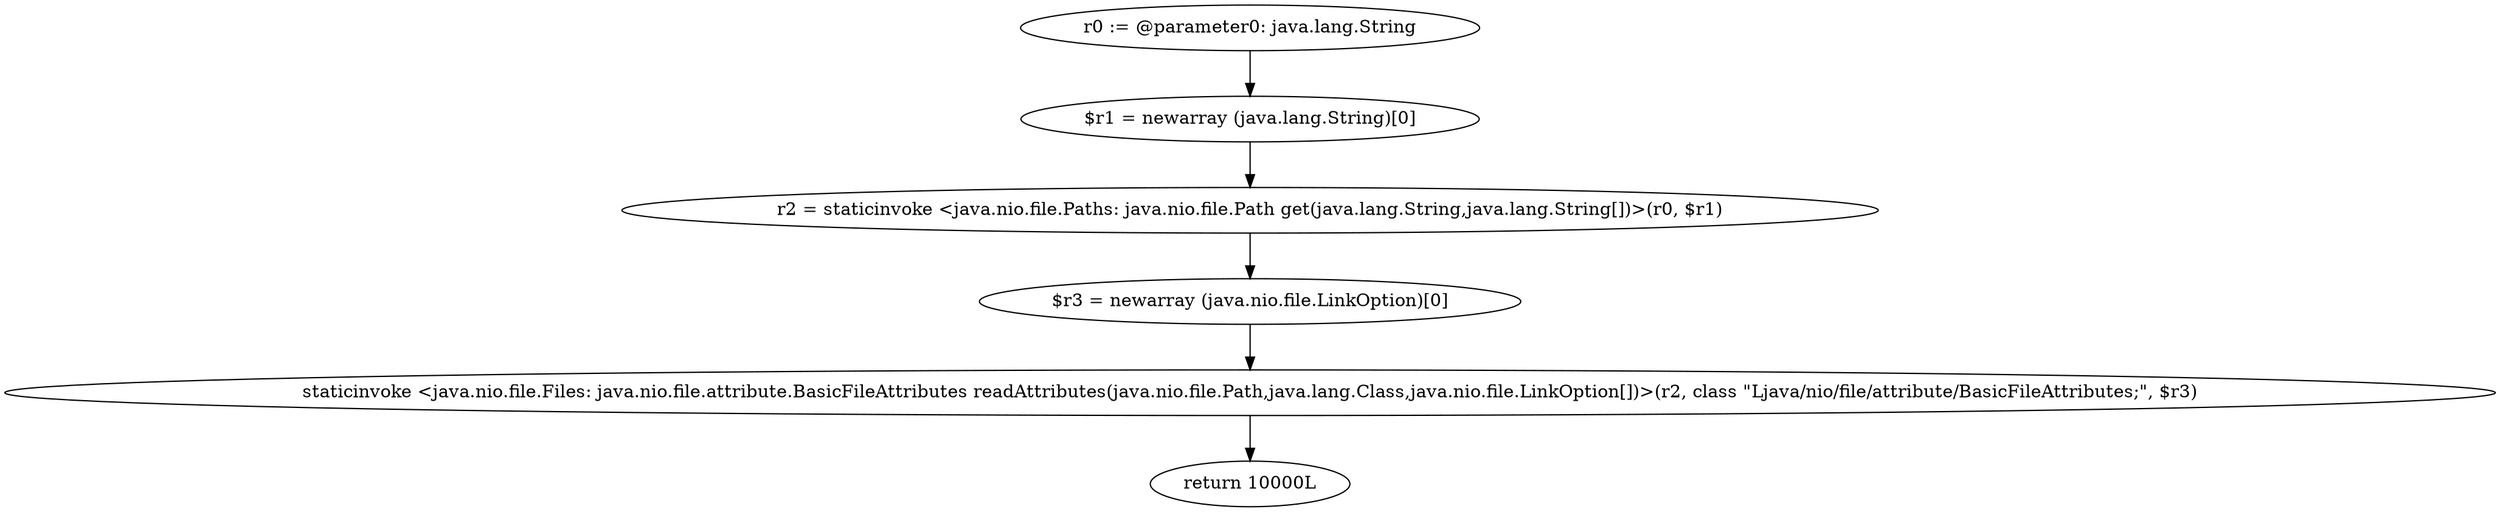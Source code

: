 digraph "unitGraph" {
    "r0 := @parameter0: java.lang.String"
    "$r1 = newarray (java.lang.String)[0]"
    "r2 = staticinvoke <java.nio.file.Paths: java.nio.file.Path get(java.lang.String,java.lang.String[])>(r0, $r1)"
    "$r3 = newarray (java.nio.file.LinkOption)[0]"
    "staticinvoke <java.nio.file.Files: java.nio.file.attribute.BasicFileAttributes readAttributes(java.nio.file.Path,java.lang.Class,java.nio.file.LinkOption[])>(r2, class \"Ljava/nio/file/attribute/BasicFileAttributes;\", $r3)"
    "return 10000L"
    "r0 := @parameter0: java.lang.String"->"$r1 = newarray (java.lang.String)[0]";
    "$r1 = newarray (java.lang.String)[0]"->"r2 = staticinvoke <java.nio.file.Paths: java.nio.file.Path get(java.lang.String,java.lang.String[])>(r0, $r1)";
    "r2 = staticinvoke <java.nio.file.Paths: java.nio.file.Path get(java.lang.String,java.lang.String[])>(r0, $r1)"->"$r3 = newarray (java.nio.file.LinkOption)[0]";
    "$r3 = newarray (java.nio.file.LinkOption)[0]"->"staticinvoke <java.nio.file.Files: java.nio.file.attribute.BasicFileAttributes readAttributes(java.nio.file.Path,java.lang.Class,java.nio.file.LinkOption[])>(r2, class \"Ljava/nio/file/attribute/BasicFileAttributes;\", $r3)";
    "staticinvoke <java.nio.file.Files: java.nio.file.attribute.BasicFileAttributes readAttributes(java.nio.file.Path,java.lang.Class,java.nio.file.LinkOption[])>(r2, class \"Ljava/nio/file/attribute/BasicFileAttributes;\", $r3)"->"return 10000L";
}
